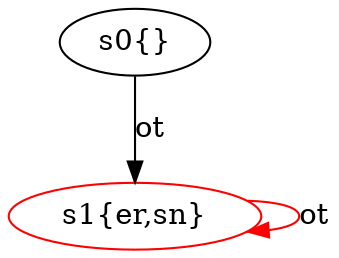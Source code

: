 digraph DCRGraph{
node [shape=ellipse, width=.25, height=.25]; 
"s0" [ label = "s0{}"]; 
"s1" [ label = "s1{er,sn}", color = red]; 
"s0" -> "s1"[label = "ot"]; 
"s1" -> "s1"[label = "ot", color = red ]; 
}